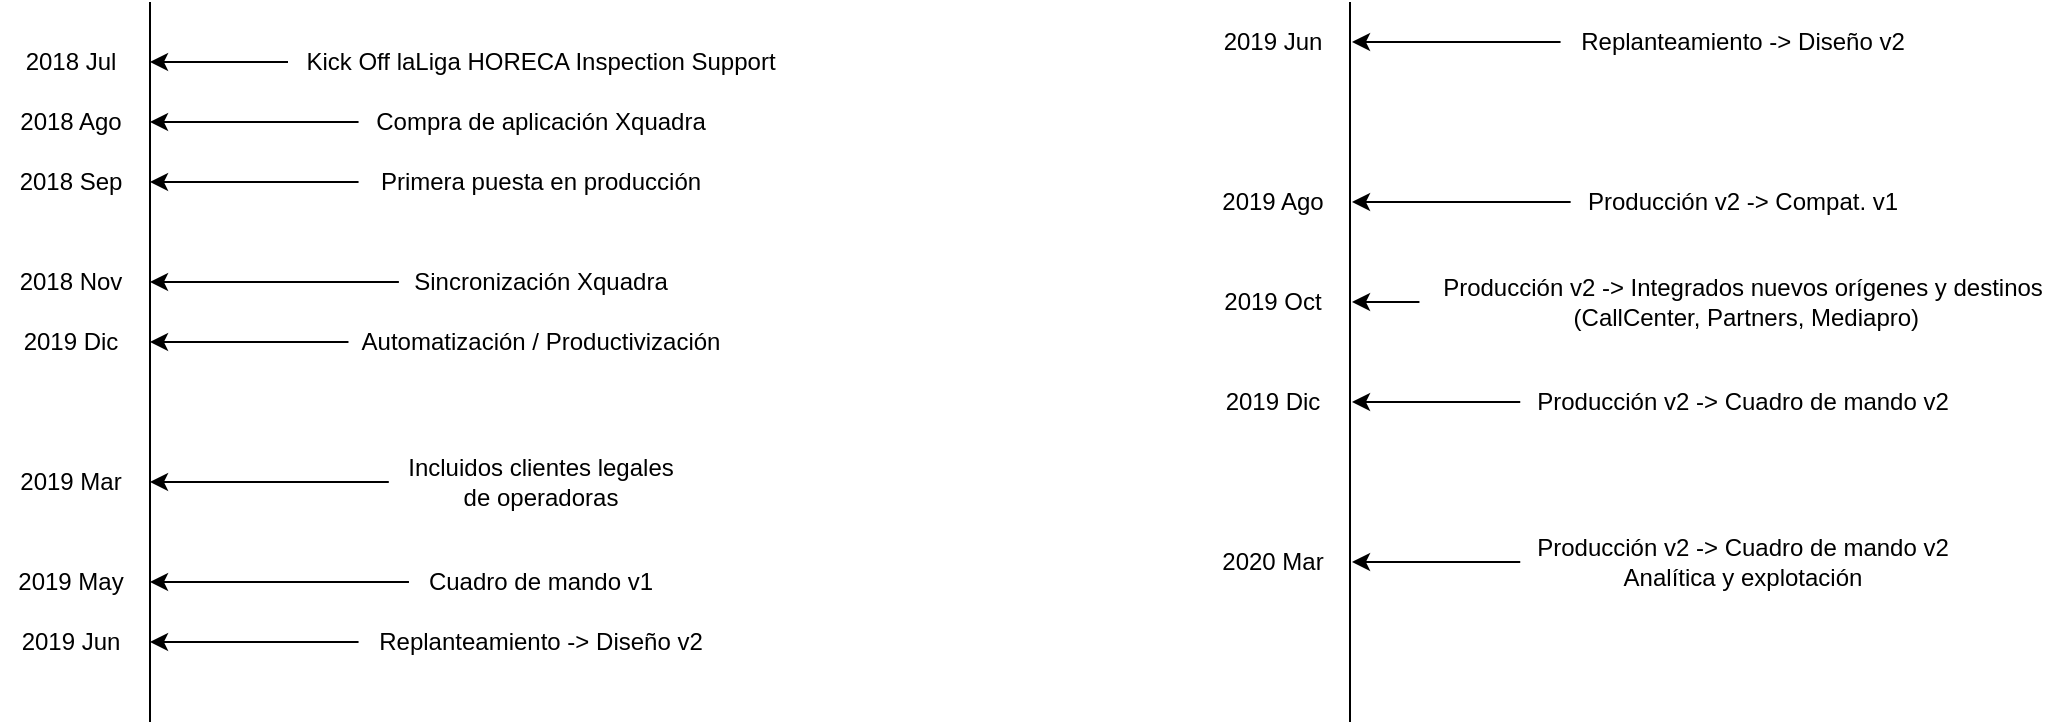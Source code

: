 <mxfile version="12.6.8" type="github">
  <diagram id="nE_KwRMXmQ_I_JsNjPvw" name="Page-1">
    <mxGraphModel dx="1662" dy="713" grid="1" gridSize="10" guides="1" tooltips="1" connect="1" arrows="1" fold="1" page="1" pageScale="1" pageWidth="2336" pageHeight="1654" math="0" shadow="0">
      <root>
        <mxCell id="0"/>
        <mxCell id="1" parent="0"/>
        <mxCell id="P9tkRw7NEmoltiWsm8Qg-1" value="" style="endArrow=none;html=1;" edge="1" parent="1">
          <mxGeometry width="50" height="50" relative="1" as="geometry">
            <mxPoint x="200" y="420" as="sourcePoint"/>
            <mxPoint x="200" y="60" as="targetPoint"/>
          </mxGeometry>
        </mxCell>
        <mxCell id="P9tkRw7NEmoltiWsm8Qg-2" value="" style="endArrow=classic;html=1;exitX=-0.004;exitY=0.5;exitDx=0;exitDy=0;exitPerimeter=0;" edge="1" parent="1" source="P9tkRw7NEmoltiWsm8Qg-3">
          <mxGeometry width="50" height="50" relative="1" as="geometry">
            <mxPoint x="260" y="88" as="sourcePoint"/>
            <mxPoint x="200" y="90" as="targetPoint"/>
          </mxGeometry>
        </mxCell>
        <mxCell id="P9tkRw7NEmoltiWsm8Qg-3" value="Kick Off laLiga HORECA Inspection Support" style="text;html=1;align=center;verticalAlign=middle;resizable=0;points=[];autosize=1;" vertex="1" parent="1">
          <mxGeometry x="270" y="80" width="250" height="20" as="geometry"/>
        </mxCell>
        <mxCell id="P9tkRw7NEmoltiWsm8Qg-4" value="2018 Jul" style="text;html=1;align=center;verticalAlign=middle;resizable=0;points=[];autosize=1;" vertex="1" parent="1">
          <mxGeometry x="130" y="80" width="60" height="20" as="geometry"/>
        </mxCell>
        <mxCell id="P9tkRw7NEmoltiWsm8Qg-5" value="2018 Ago" style="text;html=1;align=center;verticalAlign=middle;resizable=0;points=[];autosize=1;" vertex="1" parent="1">
          <mxGeometry x="125" y="110" width="70" height="20" as="geometry"/>
        </mxCell>
        <mxCell id="P9tkRw7NEmoltiWsm8Qg-6" value="" style="endArrow=classic;html=1;exitX=-0.004;exitY=0.5;exitDx=0;exitDy=0;exitPerimeter=0;" edge="1" parent="1" source="P9tkRw7NEmoltiWsm8Qg-7">
          <mxGeometry width="50" height="50" relative="1" as="geometry">
            <mxPoint x="260" y="118" as="sourcePoint"/>
            <mxPoint x="200" y="120" as="targetPoint"/>
          </mxGeometry>
        </mxCell>
        <mxCell id="P9tkRw7NEmoltiWsm8Qg-7" value="Compra de aplicación Xquadra" style="text;html=1;align=center;verticalAlign=middle;resizable=0;points=[];autosize=1;" vertex="1" parent="1">
          <mxGeometry x="305" y="110" width="180" height="20" as="geometry"/>
        </mxCell>
        <mxCell id="P9tkRw7NEmoltiWsm8Qg-8" value="2018 Sep" style="text;html=1;align=center;verticalAlign=middle;resizable=0;points=[];autosize=1;" vertex="1" parent="1">
          <mxGeometry x="125" y="140" width="70" height="20" as="geometry"/>
        </mxCell>
        <mxCell id="P9tkRw7NEmoltiWsm8Qg-10" value="" style="endArrow=classic;html=1;exitX=-0.004;exitY=0.5;exitDx=0;exitDy=0;exitPerimeter=0;" edge="1" parent="1" source="P9tkRw7NEmoltiWsm8Qg-11">
          <mxGeometry width="50" height="50" relative="1" as="geometry">
            <mxPoint x="260" y="148" as="sourcePoint"/>
            <mxPoint x="200" y="150" as="targetPoint"/>
          </mxGeometry>
        </mxCell>
        <mxCell id="P9tkRw7NEmoltiWsm8Qg-11" value="Primera puesta en producción" style="text;html=1;align=center;verticalAlign=middle;resizable=0;points=[];autosize=1;" vertex="1" parent="1">
          <mxGeometry x="305" y="140" width="180" height="20" as="geometry"/>
        </mxCell>
        <mxCell id="P9tkRw7NEmoltiWsm8Qg-12" value="" style="endArrow=classic;html=1;exitX=-0.004;exitY=0.5;exitDx=0;exitDy=0;exitPerimeter=0;" edge="1" parent="1" source="P9tkRw7NEmoltiWsm8Qg-13">
          <mxGeometry width="50" height="50" relative="1" as="geometry">
            <mxPoint x="260" y="198" as="sourcePoint"/>
            <mxPoint x="200" y="200" as="targetPoint"/>
          </mxGeometry>
        </mxCell>
        <mxCell id="P9tkRw7NEmoltiWsm8Qg-13" value="Sincronización Xquadra" style="text;html=1;align=center;verticalAlign=middle;resizable=0;points=[];autosize=1;" vertex="1" parent="1">
          <mxGeometry x="325" y="190" width="140" height="20" as="geometry"/>
        </mxCell>
        <mxCell id="P9tkRw7NEmoltiWsm8Qg-16" value="2018 Nov" style="text;html=1;align=center;verticalAlign=middle;resizable=0;points=[];autosize=1;" vertex="1" parent="1">
          <mxGeometry x="125" y="190" width="70" height="20" as="geometry"/>
        </mxCell>
        <mxCell id="P9tkRw7NEmoltiWsm8Qg-17" value="2019 Dic" style="text;html=1;align=center;verticalAlign=middle;resizable=0;points=[];autosize=1;" vertex="1" parent="1">
          <mxGeometry x="130" y="220" width="60" height="20" as="geometry"/>
        </mxCell>
        <mxCell id="P9tkRw7NEmoltiWsm8Qg-18" value="" style="endArrow=classic;html=1;exitX=-0.004;exitY=0.5;exitDx=0;exitDy=0;exitPerimeter=0;" edge="1" parent="1" source="P9tkRw7NEmoltiWsm8Qg-19">
          <mxGeometry width="50" height="50" relative="1" as="geometry">
            <mxPoint x="260" y="228" as="sourcePoint"/>
            <mxPoint x="200" y="230" as="targetPoint"/>
          </mxGeometry>
        </mxCell>
        <mxCell id="P9tkRw7NEmoltiWsm8Qg-19" value="Automatización / Productivización" style="text;html=1;align=center;verticalAlign=middle;resizable=0;points=[];autosize=1;" vertex="1" parent="1">
          <mxGeometry x="300" y="220" width="190" height="20" as="geometry"/>
        </mxCell>
        <mxCell id="P9tkRw7NEmoltiWsm8Qg-20" value="2019 Mar" style="text;html=1;align=center;verticalAlign=middle;resizable=0;points=[];autosize=1;" vertex="1" parent="1">
          <mxGeometry x="125" y="290" width="70" height="20" as="geometry"/>
        </mxCell>
        <mxCell id="P9tkRw7NEmoltiWsm8Qg-21" value="" style="endArrow=classic;html=1;exitX=-0.004;exitY=0.5;exitDx=0;exitDy=0;exitPerimeter=0;" edge="1" parent="1" source="P9tkRw7NEmoltiWsm8Qg-22">
          <mxGeometry width="50" height="50" relative="1" as="geometry">
            <mxPoint x="260" y="298" as="sourcePoint"/>
            <mxPoint x="200" y="300" as="targetPoint"/>
          </mxGeometry>
        </mxCell>
        <mxCell id="P9tkRw7NEmoltiWsm8Qg-22" value="Incluidos clientes legales &lt;br&gt;de operadoras" style="text;html=1;align=center;verticalAlign=middle;resizable=0;points=[];autosize=1;" vertex="1" parent="1">
          <mxGeometry x="320" y="285" width="150" height="30" as="geometry"/>
        </mxCell>
        <mxCell id="P9tkRw7NEmoltiWsm8Qg-23" value="2019 May" style="text;html=1;align=center;verticalAlign=middle;resizable=0;points=[];autosize=1;" vertex="1" parent="1">
          <mxGeometry x="125" y="340" width="70" height="20" as="geometry"/>
        </mxCell>
        <mxCell id="P9tkRw7NEmoltiWsm8Qg-24" value="" style="endArrow=classic;html=1;exitX=-0.004;exitY=0.5;exitDx=0;exitDy=0;exitPerimeter=0;" edge="1" parent="1" source="P9tkRw7NEmoltiWsm8Qg-25">
          <mxGeometry width="50" height="50" relative="1" as="geometry">
            <mxPoint x="260" y="348" as="sourcePoint"/>
            <mxPoint x="200" y="350" as="targetPoint"/>
          </mxGeometry>
        </mxCell>
        <mxCell id="P9tkRw7NEmoltiWsm8Qg-25" value="Cuadro de mando v1" style="text;html=1;align=center;verticalAlign=middle;resizable=0;points=[];autosize=1;" vertex="1" parent="1">
          <mxGeometry x="330" y="340" width="130" height="20" as="geometry"/>
        </mxCell>
        <mxCell id="P9tkRw7NEmoltiWsm8Qg-26" value="2019 Jun" style="text;html=1;align=center;verticalAlign=middle;resizable=0;points=[];autosize=1;" vertex="1" parent="1">
          <mxGeometry x="130" y="370" width="60" height="20" as="geometry"/>
        </mxCell>
        <mxCell id="P9tkRw7NEmoltiWsm8Qg-27" value="" style="endArrow=classic;html=1;exitX=-0.004;exitY=0.5;exitDx=0;exitDy=0;exitPerimeter=0;" edge="1" parent="1" source="P9tkRw7NEmoltiWsm8Qg-28">
          <mxGeometry width="50" height="50" relative="1" as="geometry">
            <mxPoint x="260" y="378" as="sourcePoint"/>
            <mxPoint x="200" y="380" as="targetPoint"/>
          </mxGeometry>
        </mxCell>
        <mxCell id="P9tkRw7NEmoltiWsm8Qg-28" value="Replanteamiento -&amp;gt; Diseño v2" style="text;html=1;align=center;verticalAlign=middle;resizable=0;points=[];autosize=1;" vertex="1" parent="1">
          <mxGeometry x="305" y="370" width="180" height="20" as="geometry"/>
        </mxCell>
        <mxCell id="P9tkRw7NEmoltiWsm8Qg-41" value="" style="endArrow=none;html=1;" edge="1" parent="1">
          <mxGeometry width="50" height="50" relative="1" as="geometry">
            <mxPoint x="800" y="420" as="sourcePoint"/>
            <mxPoint x="800" y="60" as="targetPoint"/>
          </mxGeometry>
        </mxCell>
        <mxCell id="P9tkRw7NEmoltiWsm8Qg-54" value="2019 Jun" style="text;html=1;align=center;verticalAlign=middle;resizable=0;points=[];autosize=1;" vertex="1" parent="1">
          <mxGeometry x="731" y="70" width="60" height="20" as="geometry"/>
        </mxCell>
        <mxCell id="P9tkRw7NEmoltiWsm8Qg-55" value="" style="endArrow=classic;html=1;exitX=-0.004;exitY=0.5;exitDx=0;exitDy=0;exitPerimeter=0;" edge="1" parent="1" source="P9tkRw7NEmoltiWsm8Qg-56">
          <mxGeometry width="50" height="50" relative="1" as="geometry">
            <mxPoint x="861" y="78" as="sourcePoint"/>
            <mxPoint x="801" y="80" as="targetPoint"/>
          </mxGeometry>
        </mxCell>
        <mxCell id="P9tkRw7NEmoltiWsm8Qg-56" value="Replanteamiento -&amp;gt; Diseño v2" style="text;html=1;align=center;verticalAlign=middle;resizable=0;points=[];autosize=1;" vertex="1" parent="1">
          <mxGeometry x="906" y="70" width="180" height="20" as="geometry"/>
        </mxCell>
        <mxCell id="P9tkRw7NEmoltiWsm8Qg-57" value="" style="endArrow=classic;html=1;exitX=-0.004;exitY=0.5;exitDx=0;exitDy=0;exitPerimeter=0;" edge="1" parent="1" source="P9tkRw7NEmoltiWsm8Qg-58">
          <mxGeometry width="50" height="50" relative="1" as="geometry">
            <mxPoint x="861" y="158" as="sourcePoint"/>
            <mxPoint x="801" y="160" as="targetPoint"/>
          </mxGeometry>
        </mxCell>
        <mxCell id="P9tkRw7NEmoltiWsm8Qg-58" value="Producción v2 -&amp;gt; Compat. v1" style="text;html=1;align=center;verticalAlign=middle;resizable=0;points=[];autosize=1;" vertex="1" parent="1">
          <mxGeometry x="911" y="150" width="170" height="20" as="geometry"/>
        </mxCell>
        <mxCell id="P9tkRw7NEmoltiWsm8Qg-59" value="2019 Ago" style="text;html=1;align=center;verticalAlign=middle;resizable=0;points=[];autosize=1;" vertex="1" parent="1">
          <mxGeometry x="726" y="150" width="70" height="20" as="geometry"/>
        </mxCell>
        <mxCell id="P9tkRw7NEmoltiWsm8Qg-60" value="" style="endArrow=classic;html=1;exitX=-0.004;exitY=0.5;exitDx=0;exitDy=0;exitPerimeter=0;" edge="1" parent="1" source="P9tkRw7NEmoltiWsm8Qg-61">
          <mxGeometry width="50" height="50" relative="1" as="geometry">
            <mxPoint x="861" y="208" as="sourcePoint"/>
            <mxPoint x="801" y="210" as="targetPoint"/>
          </mxGeometry>
        </mxCell>
        <mxCell id="P9tkRw7NEmoltiWsm8Qg-61" value="Producción v2 -&amp;gt; Integrados nuevos orígenes y destinos&lt;br&gt;&amp;nbsp;(CallCenter, Partners, Mediapro)" style="text;html=1;align=center;verticalAlign=middle;resizable=0;points=[];autosize=1;" vertex="1" parent="1">
          <mxGeometry x="836" y="195" width="320" height="30" as="geometry"/>
        </mxCell>
        <mxCell id="P9tkRw7NEmoltiWsm8Qg-62" value="2019 Oct" style="text;html=1;align=center;verticalAlign=middle;resizable=0;points=[];autosize=1;" vertex="1" parent="1">
          <mxGeometry x="731" y="200" width="60" height="20" as="geometry"/>
        </mxCell>
        <mxCell id="P9tkRw7NEmoltiWsm8Qg-63" value="2019 Dic" style="text;html=1;align=center;verticalAlign=middle;resizable=0;points=[];autosize=1;" vertex="1" parent="1">
          <mxGeometry x="731" y="250" width="60" height="20" as="geometry"/>
        </mxCell>
        <mxCell id="P9tkRw7NEmoltiWsm8Qg-64" value="" style="endArrow=classic;html=1;exitX=-0.004;exitY=0.5;exitDx=0;exitDy=0;exitPerimeter=0;" edge="1" parent="1" source="P9tkRw7NEmoltiWsm8Qg-65">
          <mxGeometry width="50" height="50" relative="1" as="geometry">
            <mxPoint x="861" y="258" as="sourcePoint"/>
            <mxPoint x="801" y="260" as="targetPoint"/>
          </mxGeometry>
        </mxCell>
        <mxCell id="P9tkRw7NEmoltiWsm8Qg-65" value="Producción v2 -&amp;gt;&amp;nbsp;Cuadro de mando v2" style="text;html=1;align=center;verticalAlign=middle;resizable=0;points=[];autosize=1;" vertex="1" parent="1">
          <mxGeometry x="886" y="250" width="220" height="20" as="geometry"/>
        </mxCell>
        <mxCell id="P9tkRw7NEmoltiWsm8Qg-66" value="2020 Mar" style="text;html=1;align=center;verticalAlign=middle;resizable=0;points=[];autosize=1;" vertex="1" parent="1">
          <mxGeometry x="726" y="330" width="70" height="20" as="geometry"/>
        </mxCell>
        <mxCell id="P9tkRw7NEmoltiWsm8Qg-67" value="" style="endArrow=classic;html=1;exitX=-0.004;exitY=0.5;exitDx=0;exitDy=0;exitPerimeter=0;" edge="1" parent="1" source="P9tkRw7NEmoltiWsm8Qg-68">
          <mxGeometry width="50" height="50" relative="1" as="geometry">
            <mxPoint x="861" y="338" as="sourcePoint"/>
            <mxPoint x="801" y="340" as="targetPoint"/>
          </mxGeometry>
        </mxCell>
        <mxCell id="P9tkRw7NEmoltiWsm8Qg-68" value="Producción v2 -&amp;gt; Cuadro de mando v2&lt;br&gt;Analítica y explotación" style="text;html=1;align=center;verticalAlign=middle;resizable=0;points=[];autosize=1;" vertex="1" parent="1">
          <mxGeometry x="886" y="325" width="220" height="30" as="geometry"/>
        </mxCell>
      </root>
    </mxGraphModel>
  </diagram>
</mxfile>
